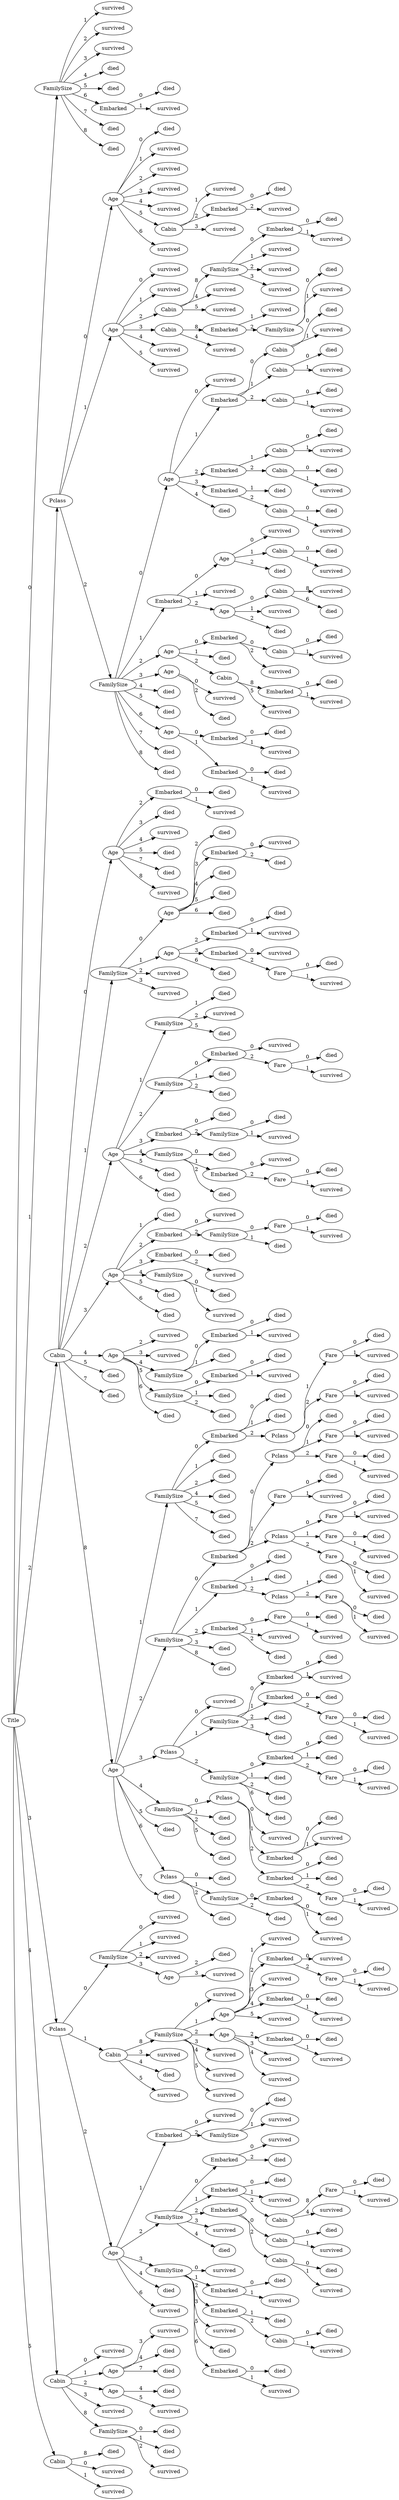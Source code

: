 digraph G {
	0 [label=Title]
	1 [label=FamilySize]
	0 -> 1 [label=0]
	2 [label=survived]
	1 -> 2 [label=1]
	3 [label=survived]
	1 -> 3 [label=2]
	4 [label=survived]
	1 -> 4 [label=3]
	5 [label=died]
	1 -> 5 [label=4]
	6 [label=died]
	1 -> 6 [label=5]
	7 [label=Embarked]
	1 -> 7 [label=6]
	8 [label=died]
	7 -> 8 [label=0]
	9 [label=survived]
	7 -> 9 [label=1]
	10 [label=died]
	1 -> 10 [label=7]
	11 [label=died]
	1 -> 11 [label=8]
	12 [label=Pclass]
	0 -> 12 [label=1]
	13 [label=Age]
	12 -> 13 [label=0]
	14 [label=died]
	13 -> 14 [label=0]
	15 [label=survived]
	13 -> 15 [label=1]
	16 [label=survived]
	13 -> 16 [label=2]
	17 [label=survived]
	13 -> 17 [label=3]
	18 [label=survived]
	13 -> 18 [label=4]
	19 [label=Cabin]
	13 -> 19 [label=5]
	20 [label=survived]
	19 -> 20 [label=1]
	21 [label=Embarked]
	19 -> 21 [label=2]
	22 [label=died]
	21 -> 22 [label=0]
	23 [label=survived]
	21 -> 23 [label=2]
	24 [label=survived]
	19 -> 24 [label=3]
	25 [label=survived]
	13 -> 25 [label=6]
	26 [label=Age]
	12 -> 26 [label=1]
	27 [label=survived]
	26 -> 27 [label=0]
	28 [label=survived]
	26 -> 28 [label=1]
	29 [label=Cabin]
	26 -> 29 [label=2]
	30 [label=FamilySize]
	29 -> 30 [label=8]
	31 [label=Embarked]
	30 -> 31 [label=0]
	32 [label=died]
	31 -> 32 [label=0]
	33 [label=survived]
	31 -> 33 [label=1]
	34 [label=survived]
	30 -> 34 [label=1]
	35 [label=survived]
	30 -> 35 [label=2]
	36 [label=survived]
	30 -> 36 [label=3]
	37 [label=survived]
	29 -> 37 [label=4]
	38 [label=survived]
	29 -> 38 [label=5]
	39 [label=Cabin]
	26 -> 39 [label=3]
	40 [label=Embarked]
	39 -> 40 [label=8]
	41 [label=survived]
	40 -> 41 [label=1]
	42 [label=FamilySize]
	40 -> 42 [label=2]
	43 [label=died]
	42 -> 43 [label=0]
	44 [label=survived]
	42 -> 44 [label=1]
	45 [label=survived]
	39 -> 45 [label=4]
	46 [label=survived]
	26 -> 46 [label=4]
	47 [label=survived]
	26 -> 47 [label=5]
	48 [label=FamilySize]
	12 -> 48 [label=2]
	49 [label=Age]
	48 -> 49 [label=0]
	50 [label=survived]
	49 -> 50 [label=0]
	51 [label=Embarked]
	49 -> 51 [label=1]
	52 [label=Cabin]
	51 -> 52 [label=0]
	53 [label=died]
	52 -> 53 [label=0]
	54 [label=survived]
	52 -> 54 [label=1]
	55 [label=Cabin]
	51 -> 55 [label=1]
	56 [label=died]
	55 -> 56 [label=0]
	57 [label=survived]
	55 -> 57 [label=1]
	58 [label=Cabin]
	51 -> 58 [label=2]
	59 [label=died]
	58 -> 59 [label=0]
	60 [label=survived]
	58 -> 60 [label=1]
	61 [label=Embarked]
	49 -> 61 [label=2]
	62 [label=Cabin]
	61 -> 62 [label=1]
	63 [label=died]
	62 -> 63 [label=0]
	64 [label=survived]
	62 -> 64 [label=1]
	65 [label=Cabin]
	61 -> 65 [label=2]
	66 [label=died]
	65 -> 66 [label=0]
	67 [label=survived]
	65 -> 67 [label=1]
	68 [label=Embarked]
	49 -> 68 [label=3]
	69 [label=died]
	68 -> 69 [label=1]
	70 [label=Cabin]
	68 -> 70 [label=2]
	71 [label=died]
	70 -> 71 [label=0]
	72 [label=survived]
	70 -> 72 [label=1]
	73 [label=died]
	49 -> 73 [label=4]
	74 [label=Embarked]
	48 -> 74 [label=1]
	75 [label=Age]
	74 -> 75 [label=0]
	76 [label=survived]
	75 -> 76 [label=0]
	77 [label=Cabin]
	75 -> 77 [label=1]
	78 [label=died]
	77 -> 78 [label=0]
	79 [label=survived]
	77 -> 79 [label=1]
	80 [label=died]
	75 -> 80 [label=2]
	81 [label=survived]
	74 -> 81 [label=1]
	82 [label=Age]
	74 -> 82 [label=2]
	83 [label=Cabin]
	82 -> 83 [label=0]
	84 [label=survived]
	83 -> 84 [label=8]
	85 [label=died]
	83 -> 85 [label=6]
	86 [label=survived]
	82 -> 86 [label=1]
	87 [label=died]
	82 -> 87 [label=2]
	88 [label=Age]
	48 -> 88 [label=2]
	89 [label=Embarked]
	88 -> 89 [label=0]
	90 [label=Cabin]
	89 -> 90 [label=0]
	91 [label=died]
	90 -> 91 [label=0]
	92 [label=survived]
	90 -> 92 [label=1]
	93 [label=survived]
	89 -> 93 [label=2]
	94 [label=died]
	88 -> 94 [label=1]
	95 [label=Cabin]
	88 -> 95 [label=2]
	96 [label=Embarked]
	95 -> 96 [label=8]
	97 [label=died]
	96 -> 97 [label=0]
	98 [label=survived]
	96 -> 98 [label=1]
	99 [label=survived]
	95 -> 99 [label=5]
	100 [label=Age]
	48 -> 100 [label=3]
	101 [label=survived]
	100 -> 101 [label=0]
	102 [label=died]
	100 -> 102 [label=2]
	103 [label=died]
	48 -> 103 [label=4]
	104 [label=died]
	48 -> 104 [label=5]
	105 [label=Age]
	48 -> 105 [label=6]
	106 [label=Embarked]
	105 -> 106 [label=0]
	107 [label=died]
	106 -> 107 [label=0]
	108 [label=survived]
	106 -> 108 [label=1]
	109 [label=Embarked]
	105 -> 109 [label=1]
	110 [label=died]
	109 -> 110 [label=0]
	111 [label=survived]
	109 -> 111 [label=1]
	112 [label=died]
	48 -> 112 [label=7]
	113 [label=died]
	48 -> 113 [label=8]
	114 [label=Cabin]
	0 -> 114 [label=2]
	115 [label=Age]
	114 -> 115 [label=0]
	116 [label=Embarked]
	115 -> 116 [label=2]
	117 [label=died]
	116 -> 117 [label=0]
	118 [label=survived]
	116 -> 118 [label=1]
	119 [label=died]
	115 -> 119 [label=3]
	120 [label=survived]
	115 -> 120 [label=4]
	121 [label=died]
	115 -> 121 [label=5]
	122 [label=died]
	115 -> 122 [label=7]
	123 [label=survived]
	115 -> 123 [label=8]
	124 [label=FamilySize]
	114 -> 124 [label=1]
	125 [label=Age]
	124 -> 125 [label=0]
	126 [label=died]
	125 -> 126 [label=2]
	127 [label=Embarked]
	125 -> 127 [label=3]
	128 [label=survived]
	127 -> 128 [label=0]
	129 [label=died]
	127 -> 129 [label=2]
	130 [label=died]
	125 -> 130 [label=4]
	131 [label=died]
	125 -> 131 [label=5]
	132 [label=died]
	125 -> 132 [label=6]
	133 [label=Age]
	124 -> 133 [label=1]
	134 [label=Embarked]
	133 -> 134 [label=2]
	135 [label=died]
	134 -> 135 [label=0]
	136 [label=survived]
	134 -> 136 [label=1]
	137 [label=Embarked]
	133 -> 137 [label=3]
	138 [label=survived]
	137 -> 138 [label=0]
	139 [label=Fare]
	137 -> 139 [label=2]
	140 [label=died]
	139 -> 140 [label=0]
	141 [label=survived]
	139 -> 141 [label=1]
	142 [label=died]
	133 -> 142 [label=6]
	143 [label=survived]
	124 -> 143 [label=2]
	144 [label=survived]
	124 -> 144 [label=3]
	145 [label=Age]
	114 -> 145 [label=2]
	146 [label=FamilySize]
	145 -> 146 [label=1]
	147 [label=died]
	146 -> 147 [label=1]
	148 [label=survived]
	146 -> 148 [label=2]
	149 [label=died]
	146 -> 149 [label=5]
	150 [label=FamilySize]
	145 -> 150 [label=2]
	151 [label=Embarked]
	150 -> 151 [label=0]
	152 [label=survived]
	151 -> 152 [label=0]
	153 [label=Fare]
	151 -> 153 [label=2]
	154 [label=died]
	153 -> 154 [label=0]
	155 [label=survived]
	153 -> 155 [label=1]
	156 [label=died]
	150 -> 156 [label=1]
	157 [label=died]
	150 -> 157 [label=2]
	158 [label=Embarked]
	145 -> 158 [label=3]
	159 [label=died]
	158 -> 159 [label=0]
	160 [label=FamilySize]
	158 -> 160 [label=2]
	161 [label=died]
	160 -> 161 [label=0]
	162 [label=survived]
	160 -> 162 [label=1]
	163 [label=FamilySize]
	145 -> 163 [label=4]
	164 [label=died]
	163 -> 164 [label=0]
	165 [label=Embarked]
	163 -> 165 [label=1]
	166 [label=survived]
	165 -> 166 [label=0]
	167 [label=Fare]
	165 -> 167 [label=2]
	168 [label=died]
	167 -> 168 [label=0]
	169 [label=survived]
	167 -> 169 [label=1]
	170 [label=died]
	163 -> 170 [label=2]
	171 [label=died]
	145 -> 171 [label=5]
	172 [label=died]
	145 -> 172 [label=6]
	173 [label=Age]
	114 -> 173 [label=3]
	174 [label=died]
	173 -> 174 [label=1]
	175 [label=Embarked]
	173 -> 175 [label=2]
	176 [label=survived]
	175 -> 176 [label=0]
	177 [label=FamilySize]
	175 -> 177 [label=2]
	178 [label=Fare]
	177 -> 178 [label=0]
	179 [label=died]
	178 -> 179 [label=0]
	180 [label=survived]
	178 -> 180 [label=1]
	181 [label=died]
	177 -> 181 [label=1]
	182 [label=Embarked]
	173 -> 182 [label=3]
	183 [label=died]
	182 -> 183 [label=0]
	184 [label=survived]
	182 -> 184 [label=2]
	185 [label=FamilySize]
	173 -> 185 [label=4]
	186 [label=died]
	185 -> 186 [label=0]
	187 [label=survived]
	185 -> 187 [label=1]
	188 [label=died]
	173 -> 188 [label=5]
	189 [label=died]
	173 -> 189 [label=6]
	190 [label=Age]
	114 -> 190 [label=4]
	191 [label=survived]
	190 -> 191 [label=2]
	192 [label=survived]
	190 -> 192 [label=3]
	193 [label=FamilySize]
	190 -> 193 [label=4]
	194 [label=Embarked]
	193 -> 194 [label=0]
	195 [label=died]
	194 -> 195 [label=0]
	196 [label=survived]
	194 -> 196 [label=1]
	197 [label=died]
	193 -> 197 [label=1]
	198 [label=FamilySize]
	190 -> 198 [label=5]
	199 [label=Embarked]
	198 -> 199 [label=0]
	200 [label=died]
	199 -> 200 [label=0]
	201 [label=survived]
	199 -> 201 [label=1]
	202 [label=died]
	198 -> 202 [label=1]
	203 [label=died]
	198 -> 203 [label=2]
	204 [label=died]
	190 -> 204 [label=6]
	205 [label=died]
	114 -> 205 [label=5]
	206 [label=died]
	114 -> 206 [label=7]
	207 [label=Age]
	114 -> 207 [label=8]
	208 [label=FamilySize]
	207 -> 208 [label=1]
	209 [label=Embarked]
	208 -> 209 [label=0]
	210 [label=died]
	209 -> 210 [label=0]
	211 [label=died]
	209 -> 211 [label=1]
	212 [label=Pclass]
	209 -> 212 [label=2]
	213 [label=Fare]
	212 -> 213 [label=1]
	214 [label=died]
	213 -> 214 [label=0]
	215 [label=survived]
	213 -> 215 [label=1]
	216 [label=Fare]
	212 -> 216 [label=2]
	217 [label=died]
	216 -> 217 [label=0]
	218 [label=survived]
	216 -> 218 [label=1]
	219 [label=died]
	208 -> 219 [label=1]
	220 [label=died]
	208 -> 220 [label=2]
	221 [label=died]
	208 -> 221 [label=4]
	222 [label=died]
	208 -> 222 [label=5]
	223 [label=died]
	208 -> 223 [label=7]
	224 [label=FamilySize]
	207 -> 224 [label=2]
	225 [label=Embarked]
	224 -> 225 [label=0]
	226 [label=Pclass]
	225 -> 226 [label=0]
	227 [label=died]
	226 -> 227 [label=0]
	228 [label=Fare]
	226 -> 228 [label=1]
	229 [label=died]
	228 -> 229 [label=0]
	230 [label=survived]
	228 -> 230 [label=1]
	231 [label=Fare]
	226 -> 231 [label=2]
	232 [label=died]
	231 -> 232 [label=0]
	233 [label=survived]
	231 -> 233 [label=1]
	234 [label=Fare]
	225 -> 234 [label=1]
	235 [label=died]
	234 -> 235 [label=0]
	236 [label=survived]
	234 -> 236 [label=1]
	237 [label=Pclass]
	225 -> 237 [label=2]
	238 [label=Fare]
	237 -> 238 [label=0]
	239 [label=died]
	238 -> 239 [label=0]
	240 [label=survived]
	238 -> 240 [label=1]
	241 [label=Fare]
	237 -> 241 [label=1]
	242 [label=died]
	241 -> 242 [label=0]
	243 [label=survived]
	241 -> 243 [label=1]
	244 [label=Fare]
	237 -> 244 [label=2]
	245 [label=died]
	244 -> 245 [label=0]
	246 [label=survived]
	244 -> 246 [label=1]
	247 [label=Embarked]
	224 -> 247 [label=1]
	248 [label=died]
	247 -> 248 [label=0]
	249 [label=died]
	247 -> 249 [label=1]
	250 [label=Pclass]
	247 -> 250 [label=2]
	251 [label=died]
	250 -> 251 [label=1]
	252 [label=Fare]
	250 -> 252 [label=2]
	253 [label=died]
	252 -> 253 [label=0]
	254 [label=survived]
	252 -> 254 [label=1]
	255 [label=Embarked]
	224 -> 255 [label=2]
	256 [label=Fare]
	255 -> 256 [label=0]
	257 [label=died]
	256 -> 257 [label=0]
	258 [label=survived]
	256 -> 258 [label=1]
	259 [label=survived]
	255 -> 259 [label=1]
	260 [label=died]
	255 -> 260 [label=2]
	261 [label=died]
	224 -> 261 [label=3]
	262 [label=died]
	224 -> 262 [label=8]
	263 [label=Pclass]
	207 -> 263 [label=3]
	264 [label=survived]
	263 -> 264 [label=0]
	265 [label=FamilySize]
	263 -> 265 [label=1]
	266 [label=Embarked]
	265 -> 266 [label=0]
	267 [label=died]
	266 -> 267 [label=0]
	268 [label=survived]
	266 -> 268 [label=1]
	269 [label=Embarked]
	265 -> 269 [label=1]
	270 [label=died]
	269 -> 270 [label=0]
	271 [label=Fare]
	269 -> 271 [label=2]
	272 [label=died]
	271 -> 272 [label=0]
	273 [label=survived]
	271 -> 273 [label=1]
	274 [label=died]
	265 -> 274 [label=2]
	275 [label=died]
	265 -> 275 [label=3]
	276 [label=FamilySize]
	263 -> 276 [label=2]
	277 [label=Embarked]
	276 -> 277 [label=0]
	278 [label=died]
	277 -> 278 [label=0]
	279 [label=died]
	277 -> 279 [label=1]
	280 [label=Fare]
	277 -> 280 [label=2]
	281 [label=died]
	280 -> 281 [label=0]
	282 [label=survived]
	280 -> 282 [label=1]
	283 [label=died]
	276 -> 283 [label=1]
	284 [label=died]
	276 -> 284 [label=2]
	285 [label=died]
	276 -> 285 [label=6]
	286 [label=FamilySize]
	207 -> 286 [label=4]
	287 [label=Pclass]
	286 -> 287 [label=0]
	288 [label=survived]
	287 -> 288 [label=0]
	289 [label=Embarked]
	287 -> 289 [label=1]
	290 [label=died]
	289 -> 290 [label=0]
	291 [label=survived]
	289 -> 291 [label=1]
	292 [label=Embarked]
	287 -> 292 [label=2]
	293 [label=died]
	292 -> 293 [label=0]
	294 [label=died]
	292 -> 294 [label=1]
	295 [label=Fare]
	292 -> 295 [label=2]
	296 [label=died]
	295 -> 296 [label=0]
	297 [label=survived]
	295 -> 297 [label=1]
	298 [label=died]
	286 -> 298 [label=1]
	299 [label=died]
	286 -> 299 [label=2]
	300 [label=died]
	286 -> 300 [label=5]
	301 [label=died]
	207 -> 301 [label=5]
	302 [label=Pclass]
	207 -> 302 [label=6]
	303 [label=died]
	302 -> 303 [label=0]
	304 [label=FamilySize]
	302 -> 304 [label=1]
	305 [label=Embarked]
	304 -> 305 [label=0]
	306 [label=died]
	305 -> 306 [label=0]
	307 [label=survived]
	305 -> 307 [label=1]
	308 [label=died]
	304 -> 308 [label=2]
	309 [label=died]
	302 -> 309 [label=2]
	310 [label=died]
	207 -> 310 [label=7]
	311 [label=Pclass]
	0 -> 311 [label=3]
	312 [label=FamilySize]
	311 -> 312 [label=0]
	313 [label=survived]
	312 -> 313 [label=0]
	314 [label=survived]
	312 -> 314 [label=1]
	315 [label=survived]
	312 -> 315 [label=2]
	316 [label=Age]
	312 -> 316 [label=3]
	317 [label=died]
	316 -> 317 [label=2]
	318 [label=survived]
	316 -> 318 [label=3]
	319 [label=Cabin]
	311 -> 319 [label=1]
	320 [label=FamilySize]
	319 -> 320 [label=8]
	321 [label=survived]
	320 -> 321 [label=0]
	322 [label=Age]
	320 -> 322 [label=1]
	323 [label=survived]
	322 -> 323 [label=1]
	324 [label=Embarked]
	322 -> 324 [label=2]
	325 [label=survived]
	324 -> 325 [label=0]
	326 [label=Fare]
	324 -> 326 [label=2]
	327 [label=died]
	326 -> 327 [label=0]
	328 [label=survived]
	326 -> 328 [label=1]
	329 [label=survived]
	322 -> 329 [label=3]
	330 [label=Embarked]
	322 -> 330 [label=4]
	331 [label=died]
	330 -> 331 [label=0]
	332 [label=survived]
	330 -> 332 [label=1]
	333 [label=survived]
	322 -> 333 [label=5]
	334 [label=Age]
	320 -> 334 [label=2]
	335 [label=Embarked]
	334 -> 335 [label=2]
	336 [label=died]
	335 -> 336 [label=0]
	337 [label=survived]
	335 -> 337 [label=1]
	338 [label=survived]
	334 -> 338 [label=3]
	339 [label=survived]
	334 -> 339 [label=4]
	340 [label=survived]
	320 -> 340 [label=3]
	341 [label=survived]
	320 -> 341 [label=4]
	342 [label=survived]
	320 -> 342 [label=5]
	343 [label=survived]
	319 -> 343 [label=3]
	344 [label=died]
	319 -> 344 [label=4]
	345 [label=survived]
	319 -> 345 [label=5]
	346 [label=Age]
	311 -> 346 [label=2]
	347 [label=Embarked]
	346 -> 347 [label=1]
	348 [label=survived]
	347 -> 348 [label=0]
	349 [label=FamilySize]
	347 -> 349 [label=2]
	350 [label=died]
	349 -> 350 [label=0]
	351 [label=survived]
	349 -> 351 [label=1]
	352 [label=FamilySize]
	346 -> 352 [label=2]
	353 [label=Embarked]
	352 -> 353 [label=0]
	354 [label=survived]
	353 -> 354 [label=0]
	355 [label=died]
	353 -> 355 [label=2]
	356 [label=Embarked]
	352 -> 356 [label=1]
	357 [label=died]
	356 -> 357 [label=0]
	358 [label=survived]
	356 -> 358 [label=1]
	359 [label=Cabin]
	356 -> 359 [label=2]
	360 [label=Fare]
	359 -> 360 [label=8]
	361 [label=died]
	360 -> 361 [label=0]
	362 [label=survived]
	360 -> 362 [label=1]
	363 [label=survived]
	359 -> 363 [label=4]
	364 [label=Embarked]
	352 -> 364 [label=2]
	365 [label=Cabin]
	364 -> 365 [label=0]
	366 [label=died]
	365 -> 366 [label=0]
	367 [label=survived]
	365 -> 367 [label=1]
	368 [label=Cabin]
	364 -> 368 [label=2]
	369 [label=died]
	368 -> 369 [label=0]
	370 [label=survived]
	368 -> 370 [label=1]
	371 [label=survived]
	352 -> 371 [label=3]
	372 [label=died]
	352 -> 372 [label=4]
	373 [label=FamilySize]
	346 -> 373 [label=3]
	374 [label=survived]
	373 -> 374 [label=0]
	375 [label=Embarked]
	373 -> 375 [label=1]
	376 [label=died]
	375 -> 376 [label=0]
	377 [label=survived]
	375 -> 377 [label=1]
	378 [label=Embarked]
	373 -> 378 [label=2]
	379 [label=died]
	378 -> 379 [label=1]
	380 [label=Cabin]
	378 -> 380 [label=2]
	381 [label=died]
	380 -> 381 [label=0]
	382 [label=survived]
	380 -> 382 [label=1]
	383 [label=survived]
	373 -> 383 [label=3]
	384 [label=died]
	373 -> 384 [label=5]
	385 [label=Embarked]
	373 -> 385 [label=6]
	386 [label=died]
	385 -> 386 [label=0]
	387 [label=survived]
	385 -> 387 [label=1]
	388 [label=died]
	346 -> 388 [label=4]
	389 [label=survived]
	346 -> 389 [label=6]
	390 [label=Cabin]
	0 -> 390 [label=4]
	391 [label=survived]
	390 -> 391 [label=0]
	392 [label=Age]
	390 -> 392 [label=1]
	393 [label=survived]
	392 -> 393 [label=3]
	394 [label=died]
	392 -> 394 [label=4]
	395 [label=died]
	392 -> 395 [label=7]
	396 [label=Age]
	390 -> 396 [label=2]
	397 [label=died]
	396 -> 397 [label=4]
	398 [label=survived]
	396 -> 398 [label=5]
	399 [label=survived]
	390 -> 399 [label=3]
	400 [label=FamilySize]
	390 -> 400 [label=8]
	401 [label=died]
	400 -> 401 [label=0]
	402 [label=died]
	400 -> 402 [label=1]
	403 [label=survived]
	400 -> 403 [label=2]
	404 [label=Cabin]
	0 -> 404 [label=5]
	405 [label=died]
	404 -> 405 [label=8]
	406 [label=survived]
	404 -> 406 [label=0]
	407 [label=survived]
	404 -> 407 [label=1]
	rankdir=LR ranksep=0
}
